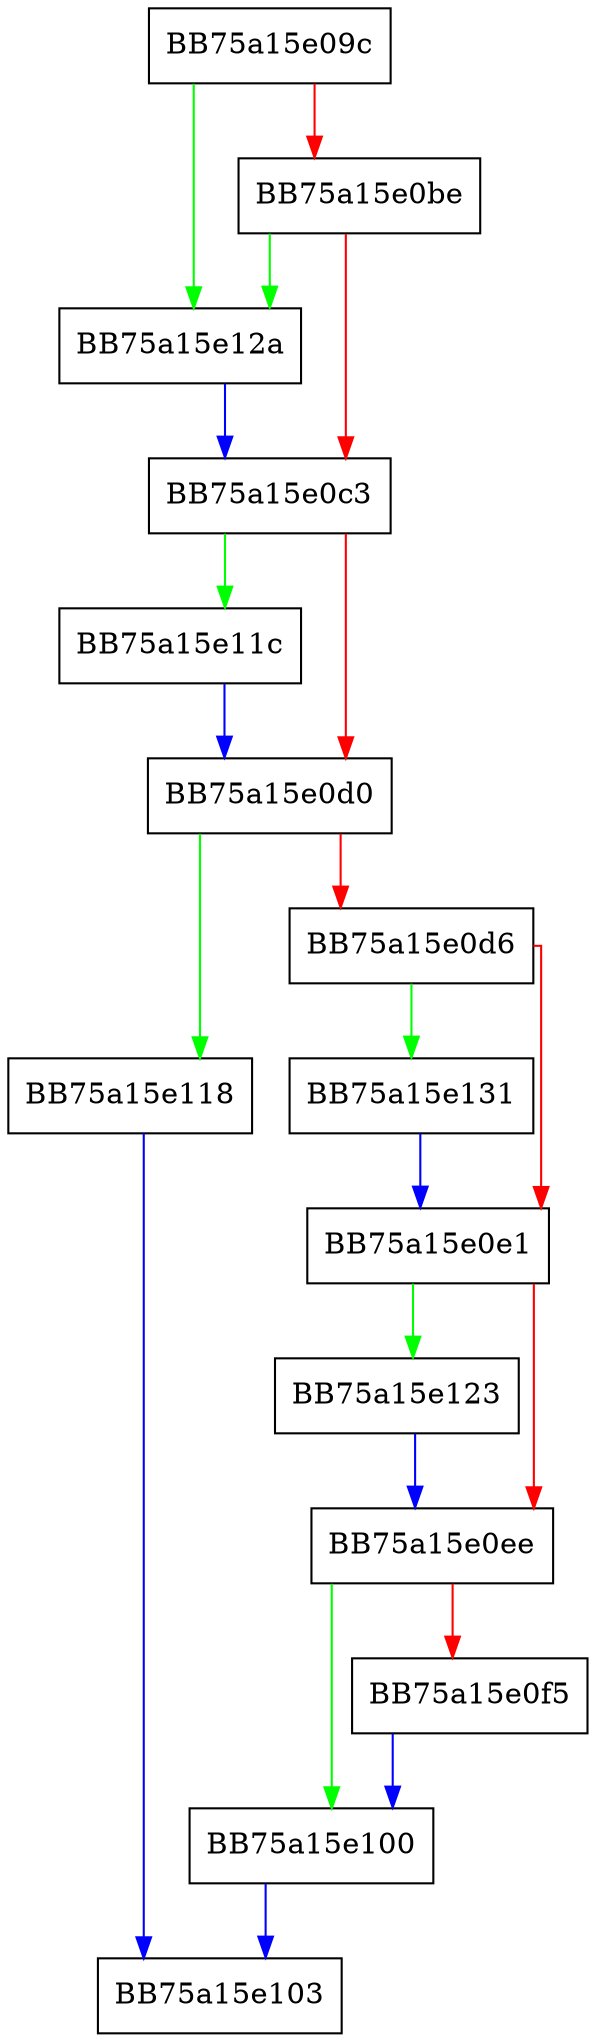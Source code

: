 digraph GetUfsBasePlugin {
  node [shape="box"];
  graph [splines=ortho];
  BB75a15e09c -> BB75a15e12a [color="green"];
  BB75a15e09c -> BB75a15e0be [color="red"];
  BB75a15e0be -> BB75a15e12a [color="green"];
  BB75a15e0be -> BB75a15e0c3 [color="red"];
  BB75a15e0c3 -> BB75a15e11c [color="green"];
  BB75a15e0c3 -> BB75a15e0d0 [color="red"];
  BB75a15e0d0 -> BB75a15e118 [color="green"];
  BB75a15e0d0 -> BB75a15e0d6 [color="red"];
  BB75a15e0d6 -> BB75a15e131 [color="green"];
  BB75a15e0d6 -> BB75a15e0e1 [color="red"];
  BB75a15e0e1 -> BB75a15e123 [color="green"];
  BB75a15e0e1 -> BB75a15e0ee [color="red"];
  BB75a15e0ee -> BB75a15e100 [color="green"];
  BB75a15e0ee -> BB75a15e0f5 [color="red"];
  BB75a15e0f5 -> BB75a15e100 [color="blue"];
  BB75a15e100 -> BB75a15e103 [color="blue"];
  BB75a15e118 -> BB75a15e103 [color="blue"];
  BB75a15e11c -> BB75a15e0d0 [color="blue"];
  BB75a15e123 -> BB75a15e0ee [color="blue"];
  BB75a15e12a -> BB75a15e0c3 [color="blue"];
  BB75a15e131 -> BB75a15e0e1 [color="blue"];
}